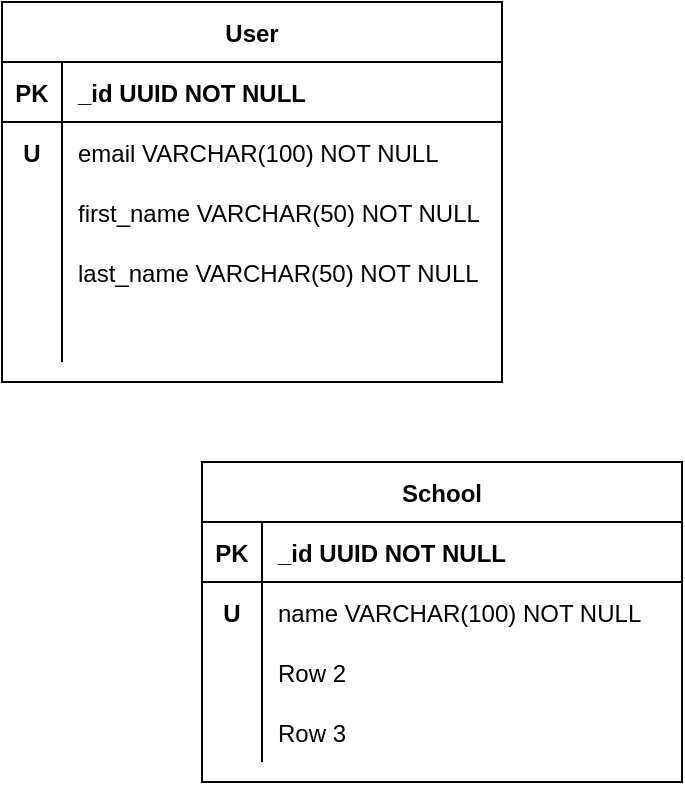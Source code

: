 <mxfile version="14.5.10" type="github"><diagram id="9uJruY_B-ZJQ3e48zENs" name="Page-1"><mxGraphModel dx="782" dy="745" grid="1" gridSize="10" guides="1" tooltips="1" connect="1" arrows="1" fold="1" page="1" pageScale="1" pageWidth="850" pageHeight="1100" math="0" shadow="0"><root><mxCell id="0"/><mxCell id="1" parent="0"/><mxCell id="Y5BPQSQ-rdWLADzZHDgI-1" value="User" style="shape=table;startSize=30;container=1;collapsible=1;childLayout=tableLayout;fixedRows=1;rowLines=0;fontStyle=1;align=center;resizeLast=1;" parent="1" vertex="1"><mxGeometry x="350" y="340" width="250" height="190" as="geometry"/></mxCell><mxCell id="Y5BPQSQ-rdWLADzZHDgI-2" value="" style="shape=partialRectangle;collapsible=0;dropTarget=0;pointerEvents=0;fillColor=none;top=0;left=0;bottom=1;right=0;points=[[0,0.5],[1,0.5]];portConstraint=eastwest;" parent="Y5BPQSQ-rdWLADzZHDgI-1" vertex="1"><mxGeometry y="30" width="250" height="30" as="geometry"/></mxCell><mxCell id="Y5BPQSQ-rdWLADzZHDgI-3" value="PK" style="shape=partialRectangle;connectable=0;fillColor=none;top=0;left=0;bottom=0;right=0;fontStyle=1;overflow=hidden;" parent="Y5BPQSQ-rdWLADzZHDgI-2" vertex="1"><mxGeometry width="30" height="30" as="geometry"/></mxCell><mxCell id="Y5BPQSQ-rdWLADzZHDgI-4" value="_id UUID NOT NULL" style="shape=partialRectangle;connectable=0;fillColor=none;top=0;left=0;bottom=0;right=0;align=left;spacingLeft=6;fontStyle=1;overflow=hidden;" parent="Y5BPQSQ-rdWLADzZHDgI-2" vertex="1"><mxGeometry x="30" width="220" height="30" as="geometry"/></mxCell><mxCell id="Y5BPQSQ-rdWLADzZHDgI-11" value="" style="shape=partialRectangle;collapsible=0;dropTarget=0;pointerEvents=0;fillColor=none;top=0;left=0;bottom=0;right=0;points=[[0,0.5],[1,0.5]];portConstraint=eastwest;" parent="Y5BPQSQ-rdWLADzZHDgI-1" vertex="1"><mxGeometry y="60" width="250" height="30" as="geometry"/></mxCell><mxCell id="Y5BPQSQ-rdWLADzZHDgI-12" value="U" style="shape=partialRectangle;connectable=0;fillColor=none;top=0;left=0;bottom=0;right=0;editable=1;overflow=hidden;fontStyle=1" parent="Y5BPQSQ-rdWLADzZHDgI-11" vertex="1"><mxGeometry width="30" height="30" as="geometry"/></mxCell><mxCell id="Y5BPQSQ-rdWLADzZHDgI-13" value="email VARCHAR(100) NOT NULL" style="shape=partialRectangle;connectable=0;fillColor=none;top=0;left=0;bottom=0;right=0;align=left;spacingLeft=6;overflow=hidden;" parent="Y5BPQSQ-rdWLADzZHDgI-11" vertex="1"><mxGeometry x="30" width="220" height="30" as="geometry"/></mxCell><mxCell id="Y5BPQSQ-rdWLADzZHDgI-5" value="" style="shape=partialRectangle;collapsible=0;dropTarget=0;pointerEvents=0;fillColor=none;top=0;left=0;bottom=0;right=0;points=[[0,0.5],[1,0.5]];portConstraint=eastwest;" parent="Y5BPQSQ-rdWLADzZHDgI-1" vertex="1"><mxGeometry y="90" width="250" height="30" as="geometry"/></mxCell><mxCell id="Y5BPQSQ-rdWLADzZHDgI-6" value="" style="shape=partialRectangle;connectable=0;fillColor=none;top=0;left=0;bottom=0;right=0;editable=1;overflow=hidden;" parent="Y5BPQSQ-rdWLADzZHDgI-5" vertex="1"><mxGeometry width="30" height="30" as="geometry"/></mxCell><mxCell id="Y5BPQSQ-rdWLADzZHDgI-7" value="first_name VARCHAR(50) NOT NULL" style="shape=partialRectangle;connectable=0;fillColor=none;top=0;left=0;bottom=0;right=0;align=left;spacingLeft=6;overflow=hidden;" parent="Y5BPQSQ-rdWLADzZHDgI-5" vertex="1"><mxGeometry x="30" width="220" height="30" as="geometry"/></mxCell><mxCell id="Y5BPQSQ-rdWLADzZHDgI-14" value="" style="shape=partialRectangle;collapsible=0;dropTarget=0;pointerEvents=0;fillColor=none;top=0;left=0;bottom=0;right=0;points=[[0,0.5],[1,0.5]];portConstraint=eastwest;" parent="Y5BPQSQ-rdWLADzZHDgI-1" vertex="1"><mxGeometry y="120" width="250" height="30" as="geometry"/></mxCell><mxCell id="Y5BPQSQ-rdWLADzZHDgI-15" value="" style="shape=partialRectangle;connectable=0;fillColor=none;top=0;left=0;bottom=0;right=0;editable=1;overflow=hidden;" parent="Y5BPQSQ-rdWLADzZHDgI-14" vertex="1"><mxGeometry width="30" height="30" as="geometry"/></mxCell><mxCell id="Y5BPQSQ-rdWLADzZHDgI-16" value="last_name VARCHAR(50) NOT NULL" style="shape=partialRectangle;connectable=0;fillColor=none;top=0;left=0;bottom=0;right=0;align=left;spacingLeft=6;overflow=hidden;" parent="Y5BPQSQ-rdWLADzZHDgI-14" vertex="1"><mxGeometry x="30" width="220" height="30" as="geometry"/></mxCell><mxCell id="Y5BPQSQ-rdWLADzZHDgI-8" value="" style="shape=partialRectangle;collapsible=0;dropTarget=0;pointerEvents=0;fillColor=none;top=0;left=0;bottom=0;right=0;points=[[0,0.5],[1,0.5]];portConstraint=eastwest;" parent="Y5BPQSQ-rdWLADzZHDgI-1" vertex="1"><mxGeometry y="150" width="250" height="30" as="geometry"/></mxCell><mxCell id="Y5BPQSQ-rdWLADzZHDgI-9" value="" style="shape=partialRectangle;connectable=0;fillColor=none;top=0;left=0;bottom=0;right=0;editable=1;overflow=hidden;" parent="Y5BPQSQ-rdWLADzZHDgI-8" vertex="1"><mxGeometry width="30" height="30" as="geometry"/></mxCell><mxCell id="Y5BPQSQ-rdWLADzZHDgI-10" value="" style="shape=partialRectangle;connectable=0;fillColor=none;top=0;left=0;bottom=0;right=0;align=left;spacingLeft=6;overflow=hidden;" parent="Y5BPQSQ-rdWLADzZHDgI-8" vertex="1"><mxGeometry x="30" width="220" height="30" as="geometry"/></mxCell><mxCell id="Y5BPQSQ-rdWLADzZHDgI-17" value="School" style="shape=table;startSize=30;container=1;collapsible=1;childLayout=tableLayout;fixedRows=1;rowLines=0;fontStyle=1;align=center;resizeLast=1;" parent="1" vertex="1"><mxGeometry x="450" y="570" width="240" height="160" as="geometry"/></mxCell><mxCell id="Y5BPQSQ-rdWLADzZHDgI-18" value="" style="shape=partialRectangle;collapsible=0;dropTarget=0;pointerEvents=0;fillColor=none;top=0;left=0;bottom=1;right=0;points=[[0,0.5],[1,0.5]];portConstraint=eastwest;" parent="Y5BPQSQ-rdWLADzZHDgI-17" vertex="1"><mxGeometry y="30" width="240" height="30" as="geometry"/></mxCell><mxCell id="Y5BPQSQ-rdWLADzZHDgI-19" value="PK" style="shape=partialRectangle;connectable=0;fillColor=none;top=0;left=0;bottom=0;right=0;fontStyle=1;overflow=hidden;" parent="Y5BPQSQ-rdWLADzZHDgI-18" vertex="1"><mxGeometry width="30" height="30" as="geometry"/></mxCell><mxCell id="Y5BPQSQ-rdWLADzZHDgI-20" value="_id UUID NOT NULL" style="shape=partialRectangle;connectable=0;fillColor=none;top=0;left=0;bottom=0;right=0;align=left;spacingLeft=6;fontStyle=1;overflow=hidden;" parent="Y5BPQSQ-rdWLADzZHDgI-18" vertex="1"><mxGeometry x="30" width="210" height="30" as="geometry"/></mxCell><mxCell id="Y5BPQSQ-rdWLADzZHDgI-21" value="" style="shape=partialRectangle;collapsible=0;dropTarget=0;pointerEvents=0;fillColor=none;top=0;left=0;bottom=0;right=0;points=[[0,0.5],[1,0.5]];portConstraint=eastwest;" parent="Y5BPQSQ-rdWLADzZHDgI-17" vertex="1"><mxGeometry y="60" width="240" height="30" as="geometry"/></mxCell><mxCell id="Y5BPQSQ-rdWLADzZHDgI-22" value="U" style="shape=partialRectangle;connectable=0;fillColor=none;top=0;left=0;bottom=0;right=0;editable=1;overflow=hidden;fontStyle=1" parent="Y5BPQSQ-rdWLADzZHDgI-21" vertex="1"><mxGeometry width="30" height="30" as="geometry"/></mxCell><mxCell id="Y5BPQSQ-rdWLADzZHDgI-23" value="name VARCHAR(100) NOT NULL" style="shape=partialRectangle;connectable=0;fillColor=none;top=0;left=0;bottom=0;right=0;align=left;spacingLeft=6;overflow=hidden;" parent="Y5BPQSQ-rdWLADzZHDgI-21" vertex="1"><mxGeometry x="30" width="210" height="30" as="geometry"/></mxCell><mxCell id="Y5BPQSQ-rdWLADzZHDgI-24" value="" style="shape=partialRectangle;collapsible=0;dropTarget=0;pointerEvents=0;fillColor=none;top=0;left=0;bottom=0;right=0;points=[[0,0.5],[1,0.5]];portConstraint=eastwest;" parent="Y5BPQSQ-rdWLADzZHDgI-17" vertex="1"><mxGeometry y="90" width="240" height="30" as="geometry"/></mxCell><mxCell id="Y5BPQSQ-rdWLADzZHDgI-25" value="" style="shape=partialRectangle;connectable=0;fillColor=none;top=0;left=0;bottom=0;right=0;editable=1;overflow=hidden;" parent="Y5BPQSQ-rdWLADzZHDgI-24" vertex="1"><mxGeometry width="30" height="30" as="geometry"/></mxCell><mxCell id="Y5BPQSQ-rdWLADzZHDgI-26" value="Row 2" style="shape=partialRectangle;connectable=0;fillColor=none;top=0;left=0;bottom=0;right=0;align=left;spacingLeft=6;overflow=hidden;" parent="Y5BPQSQ-rdWLADzZHDgI-24" vertex="1"><mxGeometry x="30" width="210" height="30" as="geometry"/></mxCell><mxCell id="Y5BPQSQ-rdWLADzZHDgI-27" value="" style="shape=partialRectangle;collapsible=0;dropTarget=0;pointerEvents=0;fillColor=none;top=0;left=0;bottom=0;right=0;points=[[0,0.5],[1,0.5]];portConstraint=eastwest;" parent="Y5BPQSQ-rdWLADzZHDgI-17" vertex="1"><mxGeometry y="120" width="240" height="30" as="geometry"/></mxCell><mxCell id="Y5BPQSQ-rdWLADzZHDgI-28" value="" style="shape=partialRectangle;connectable=0;fillColor=none;top=0;left=0;bottom=0;right=0;editable=1;overflow=hidden;" parent="Y5BPQSQ-rdWLADzZHDgI-27" vertex="1"><mxGeometry width="30" height="30" as="geometry"/></mxCell><mxCell id="Y5BPQSQ-rdWLADzZHDgI-29" value="Row 3" style="shape=partialRectangle;connectable=0;fillColor=none;top=0;left=0;bottom=0;right=0;align=left;spacingLeft=6;overflow=hidden;" parent="Y5BPQSQ-rdWLADzZHDgI-27" vertex="1"><mxGeometry x="30" width="210" height="30" as="geometry"/></mxCell></root></mxGraphModel></diagram></mxfile>